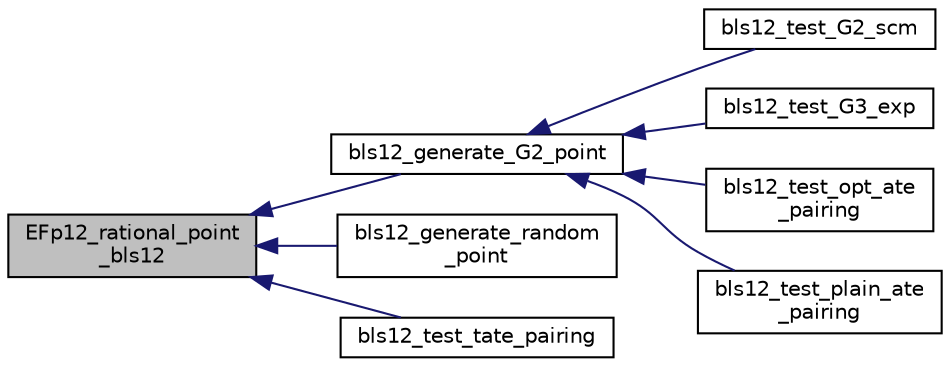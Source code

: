 digraph "EFp12_rational_point_bls12"
{
  edge [fontname="Helvetica",fontsize="10",labelfontname="Helvetica",labelfontsize="10"];
  node [fontname="Helvetica",fontsize="10",shape=record];
  rankdir="LR";
  Node70 [label="EFp12_rational_point\l_bls12",height=0.2,width=0.4,color="black", fillcolor="grey75", style="filled", fontcolor="black"];
  Node70 -> Node71 [dir="back",color="midnightblue",fontsize="10",style="solid"];
  Node71 [label="bls12_generate_G2_point",height=0.2,width=0.4,color="black", fillcolor="white", style="filled",URL="$bls12__generate__points_8h.html#ab798368874a1a8365377d05ce9c5c121"];
  Node71 -> Node72 [dir="back",color="midnightblue",fontsize="10",style="solid"];
  Node72 [label="bls12_test_G2_scm",height=0.2,width=0.4,color="black", fillcolor="white", style="filled",URL="$bls12__test__pairings_8h.html#a34dad243bd99737d4c844dfcd658282a"];
  Node71 -> Node73 [dir="back",color="midnightblue",fontsize="10",style="solid"];
  Node73 [label="bls12_test_G3_exp",height=0.2,width=0.4,color="black", fillcolor="white", style="filled",URL="$bls12__test__pairings_8h.html#a084d9bc232ef377fb2baa2fdb19686b2"];
  Node71 -> Node74 [dir="back",color="midnightblue",fontsize="10",style="solid"];
  Node74 [label="bls12_test_opt_ate\l_pairing",height=0.2,width=0.4,color="black", fillcolor="white", style="filled",URL="$bls12__test__pairings_8h.html#a8764956fa4214ba03988afe867f97f67"];
  Node71 -> Node75 [dir="back",color="midnightblue",fontsize="10",style="solid"];
  Node75 [label="bls12_test_plain_ate\l_pairing",height=0.2,width=0.4,color="black", fillcolor="white", style="filled",URL="$bls12__test__pairings_8h.html#a43b4f11c8806b181213808de80c8dc41"];
  Node70 -> Node76 [dir="back",color="midnightblue",fontsize="10",style="solid"];
  Node76 [label="bls12_generate_random\l_point",height=0.2,width=0.4,color="black", fillcolor="white", style="filled",URL="$bls12__generate__points_8h.html#ab39eb02b096537d74bfdb71b59e0beac"];
  Node70 -> Node77 [dir="back",color="midnightblue",fontsize="10",style="solid"];
  Node77 [label="bls12_test_tate_pairing",height=0.2,width=0.4,color="black", fillcolor="white", style="filled",URL="$bls12__test__pairings_8h.html#aab7376446062228691c95fa9ea45da9b"];
}
